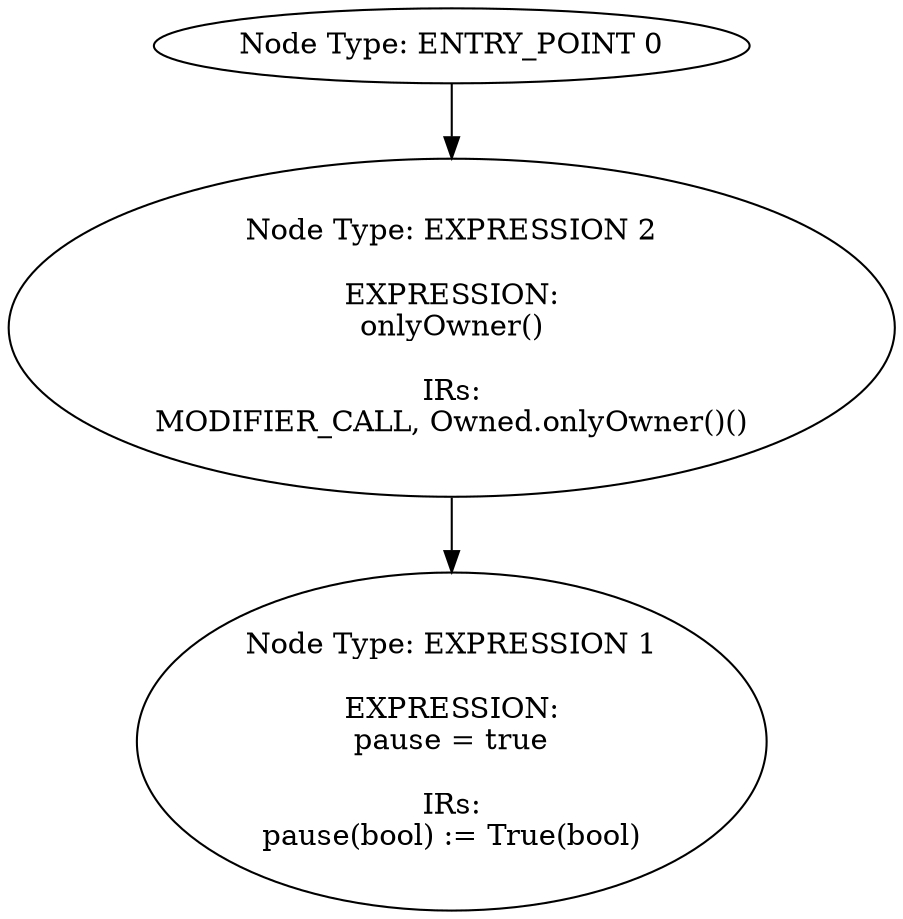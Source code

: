 digraph{
0[label="Node Type: ENTRY_POINT 0
"];
0->2;
1[label="Node Type: EXPRESSION 1

EXPRESSION:
pause = true

IRs:
pause(bool) := True(bool)"];
2[label="Node Type: EXPRESSION 2

EXPRESSION:
onlyOwner()

IRs:
MODIFIER_CALL, Owned.onlyOwner()()"];
2->1;
}
